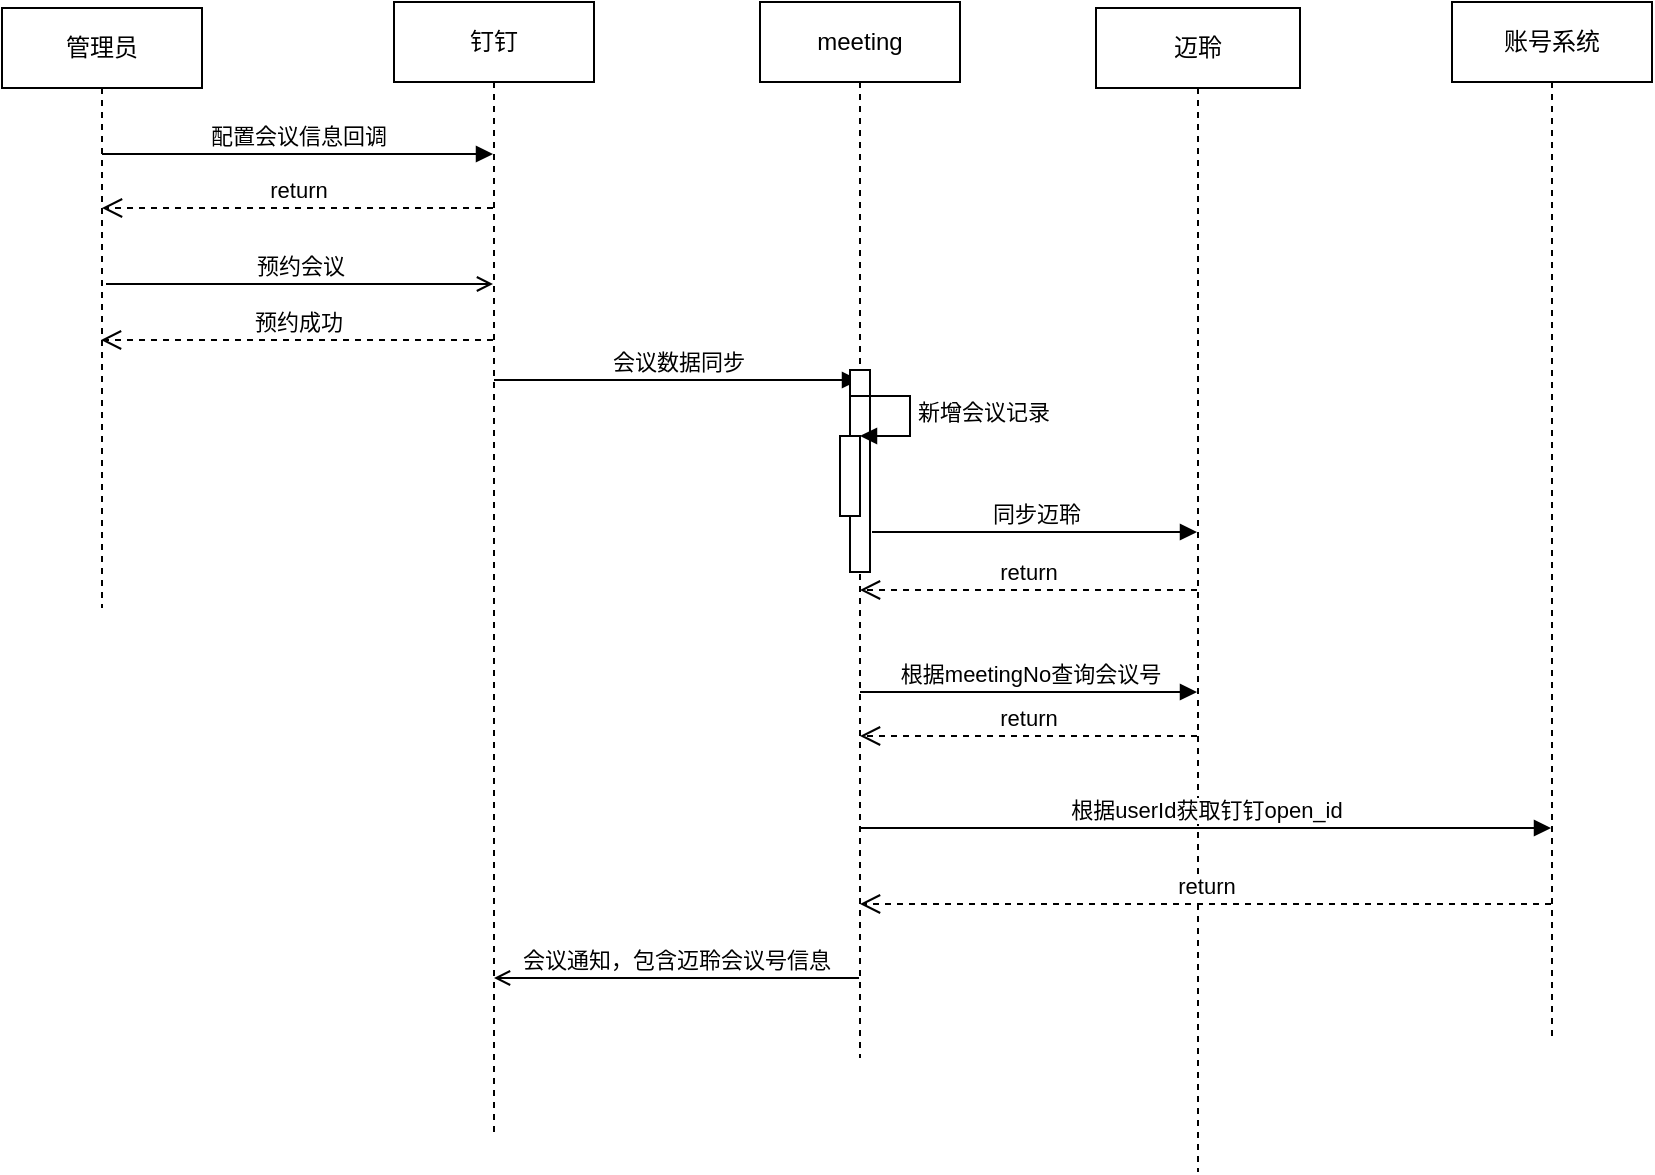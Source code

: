 <mxfile version="16.0.0" type="github">
  <diagram id="5tkYnwauhvnhv3jedRkB" name="第 1 页">
    <mxGraphModel dx="1426" dy="794" grid="0" gridSize="10" guides="1" tooltips="1" connect="1" arrows="1" fold="1" page="0" pageScale="1" pageWidth="827" pageHeight="1169" math="0" shadow="0">
      <root>
        <mxCell id="0" />
        <mxCell id="1" parent="0" />
        <mxCell id="jnDZiHlCkRoHHYNyK23Y-1" value="管理员" style="shape=umlLifeline;perimeter=lifelinePerimeter;whiteSpace=wrap;html=1;container=1;collapsible=0;recursiveResize=0;outlineConnect=0;" parent="1" vertex="1">
          <mxGeometry x="129" y="97" width="100" height="300" as="geometry" />
        </mxCell>
        <mxCell id="jnDZiHlCkRoHHYNyK23Y-7" value="预约会议" style="html=1;verticalAlign=bottom;endArrow=open;rounded=0;endFill=0;" parent="jnDZiHlCkRoHHYNyK23Y-1" target="jnDZiHlCkRoHHYNyK23Y-2" edge="1">
          <mxGeometry width="80" relative="1" as="geometry">
            <mxPoint x="52" y="138" as="sourcePoint" />
            <mxPoint x="132" y="138" as="targetPoint" />
          </mxGeometry>
        </mxCell>
        <mxCell id="jnDZiHlCkRoHHYNyK23Y-2" value="钉钉" style="shape=umlLifeline;perimeter=lifelinePerimeter;whiteSpace=wrap;html=1;container=1;collapsible=0;recursiveResize=0;outlineConnect=0;" parent="1" vertex="1">
          <mxGeometry x="325" y="94" width="100" height="568" as="geometry" />
        </mxCell>
        <mxCell id="jnDZiHlCkRoHHYNyK23Y-9" value="会议数据同步" style="html=1;verticalAlign=bottom;endArrow=block;rounded=0;" parent="jnDZiHlCkRoHHYNyK23Y-2" target="jnDZiHlCkRoHHYNyK23Y-3" edge="1">
          <mxGeometry width="80" relative="1" as="geometry">
            <mxPoint x="50" y="189" as="sourcePoint" />
            <mxPoint x="130" y="189" as="targetPoint" />
          </mxGeometry>
        </mxCell>
        <mxCell id="jnDZiHlCkRoHHYNyK23Y-3" value="meeting" style="shape=umlLifeline;perimeter=lifelinePerimeter;whiteSpace=wrap;html=1;container=1;collapsible=0;recursiveResize=0;outlineConnect=0;" parent="1" vertex="1">
          <mxGeometry x="508" y="94" width="100" height="528" as="geometry" />
        </mxCell>
        <mxCell id="jnDZiHlCkRoHHYNyK23Y-15" value="" style="html=1;points=[];perimeter=orthogonalPerimeter;" parent="jnDZiHlCkRoHHYNyK23Y-3" vertex="1">
          <mxGeometry x="45" y="184" width="10" height="101" as="geometry" />
        </mxCell>
        <mxCell id="jnDZiHlCkRoHHYNyK23Y-16" value="" style="html=1;points=[];perimeter=orthogonalPerimeter;" parent="jnDZiHlCkRoHHYNyK23Y-3" vertex="1">
          <mxGeometry x="40" y="217" width="10" height="40" as="geometry" />
        </mxCell>
        <mxCell id="jnDZiHlCkRoHHYNyK23Y-17" value="新增会议记录" style="edgeStyle=orthogonalEdgeStyle;html=1;align=left;spacingLeft=2;endArrow=block;rounded=0;entryX=1;entryY=0;" parent="jnDZiHlCkRoHHYNyK23Y-3" target="jnDZiHlCkRoHHYNyK23Y-16" edge="1">
          <mxGeometry relative="1" as="geometry">
            <mxPoint x="45" y="197" as="sourcePoint" />
            <Array as="points">
              <mxPoint x="75" y="197" />
            </Array>
          </mxGeometry>
        </mxCell>
        <mxCell id="jnDZiHlCkRoHHYNyK23Y-18" value="同步迈聆" style="html=1;verticalAlign=bottom;endArrow=block;rounded=0;" parent="jnDZiHlCkRoHHYNyK23Y-3" target="jnDZiHlCkRoHHYNyK23Y-4" edge="1">
          <mxGeometry width="80" relative="1" as="geometry">
            <mxPoint x="56" y="265" as="sourcePoint" />
            <mxPoint x="136" y="265" as="targetPoint" />
          </mxGeometry>
        </mxCell>
        <mxCell id="jnDZiHlCkRoHHYNyK23Y-21" value="根据meetingNo查询会议号" style="html=1;verticalAlign=bottom;endArrow=block;rounded=0;" parent="jnDZiHlCkRoHHYNyK23Y-3" target="jnDZiHlCkRoHHYNyK23Y-4" edge="1">
          <mxGeometry width="80" relative="1" as="geometry">
            <mxPoint x="50" y="345" as="sourcePoint" />
            <mxPoint x="130" y="345" as="targetPoint" />
          </mxGeometry>
        </mxCell>
        <mxCell id="jnDZiHlCkRoHHYNyK23Y-4" value="迈聆" style="shape=umlLifeline;perimeter=lifelinePerimeter;whiteSpace=wrap;html=1;container=1;collapsible=0;recursiveResize=0;outlineConnect=0;" parent="1" vertex="1">
          <mxGeometry x="676" y="97" width="102" height="582" as="geometry" />
        </mxCell>
        <mxCell id="jnDZiHlCkRoHHYNyK23Y-5" value="配置会议信息回调" style="html=1;verticalAlign=bottom;endArrow=block;rounded=0;" parent="1" source="jnDZiHlCkRoHHYNyK23Y-1" target="jnDZiHlCkRoHHYNyK23Y-2" edge="1">
          <mxGeometry width="80" relative="1" as="geometry">
            <mxPoint x="186" y="179" as="sourcePoint" />
            <mxPoint x="266" y="179" as="targetPoint" />
            <Array as="points">
              <mxPoint x="238" y="170" />
            </Array>
          </mxGeometry>
        </mxCell>
        <mxCell id="jnDZiHlCkRoHHYNyK23Y-6" value="return" style="html=1;verticalAlign=bottom;endArrow=open;dashed=1;endSize=8;rounded=0;" parent="1" source="jnDZiHlCkRoHHYNyK23Y-2" target="jnDZiHlCkRoHHYNyK23Y-1" edge="1">
          <mxGeometry relative="1" as="geometry">
            <mxPoint x="372" y="192" as="sourcePoint" />
            <mxPoint x="292" y="192" as="targetPoint" />
            <Array as="points">
              <mxPoint x="243" y="197" />
            </Array>
          </mxGeometry>
        </mxCell>
        <mxCell id="jnDZiHlCkRoHHYNyK23Y-8" value="预约成功" style="html=1;verticalAlign=bottom;endArrow=open;dashed=1;endSize=8;rounded=0;" parent="1" edge="1">
          <mxGeometry relative="1" as="geometry">
            <mxPoint x="374.5" y="263" as="sourcePoint" />
            <mxPoint x="178.5" y="263" as="targetPoint" />
          </mxGeometry>
        </mxCell>
        <mxCell id="jnDZiHlCkRoHHYNyK23Y-19" value="return" style="html=1;verticalAlign=bottom;endArrow=open;dashed=1;endSize=8;rounded=0;" parent="1" source="jnDZiHlCkRoHHYNyK23Y-4" target="jnDZiHlCkRoHHYNyK23Y-3" edge="1">
          <mxGeometry relative="1" as="geometry">
            <mxPoint x="707" y="387" as="sourcePoint" />
            <mxPoint x="627" y="387" as="targetPoint" />
            <Array as="points">
              <mxPoint x="668" y="388" />
            </Array>
          </mxGeometry>
        </mxCell>
        <mxCell id="jnDZiHlCkRoHHYNyK23Y-22" value="return" style="html=1;verticalAlign=bottom;endArrow=open;dashed=1;endSize=8;rounded=0;" parent="1" source="jnDZiHlCkRoHHYNyK23Y-4" target="jnDZiHlCkRoHHYNyK23Y-3" edge="1">
          <mxGeometry relative="1" as="geometry">
            <mxPoint x="697" y="467" as="sourcePoint" />
            <mxPoint x="617" y="467" as="targetPoint" />
            <Array as="points">
              <mxPoint x="678" y="461" />
            </Array>
          </mxGeometry>
        </mxCell>
        <mxCell id="jnDZiHlCkRoHHYNyK23Y-23" value="账号系统" style="shape=umlLifeline;perimeter=lifelinePerimeter;whiteSpace=wrap;html=1;container=1;collapsible=0;recursiveResize=0;outlineConnect=0;" parent="1" vertex="1">
          <mxGeometry x="854" y="94" width="100" height="519" as="geometry" />
        </mxCell>
        <mxCell id="jnDZiHlCkRoHHYNyK23Y-24" value="根据userId获取钉钉open_id" style="html=1;verticalAlign=bottom;endArrow=block;rounded=0;" parent="1" source="jnDZiHlCkRoHHYNyK23Y-3" target="jnDZiHlCkRoHHYNyK23Y-23" edge="1">
          <mxGeometry width="80" relative="1" as="geometry">
            <mxPoint x="615" y="504" as="sourcePoint" />
            <mxPoint x="635" y="504" as="targetPoint" />
            <Array as="points">
              <mxPoint x="805" y="507" />
            </Array>
          </mxGeometry>
        </mxCell>
        <mxCell id="jnDZiHlCkRoHHYNyK23Y-25" value="return" style="html=1;verticalAlign=bottom;endArrow=open;dashed=1;endSize=8;rounded=0;" parent="1" source="jnDZiHlCkRoHHYNyK23Y-23" target="jnDZiHlCkRoHHYNyK23Y-3" edge="1">
          <mxGeometry relative="1" as="geometry">
            <mxPoint x="860" y="548" as="sourcePoint" />
            <mxPoint x="780" y="548" as="targetPoint" />
            <Array as="points">
              <mxPoint x="756" y="545" />
            </Array>
          </mxGeometry>
        </mxCell>
        <mxCell id="jnDZiHlCkRoHHYNyK23Y-27" value="会议通知，包含迈聆会议号信息" style="html=1;verticalAlign=bottom;endArrow=open;rounded=0;endFill=0;" parent="1" source="jnDZiHlCkRoHHYNyK23Y-3" target="jnDZiHlCkRoHHYNyK23Y-2" edge="1">
          <mxGeometry width="80" relative="1" as="geometry">
            <mxPoint x="413" y="578" as="sourcePoint" />
            <mxPoint x="397" y="572" as="targetPoint" />
            <Array as="points">
              <mxPoint x="476" y="582" />
            </Array>
          </mxGeometry>
        </mxCell>
      </root>
    </mxGraphModel>
  </diagram>
</mxfile>
